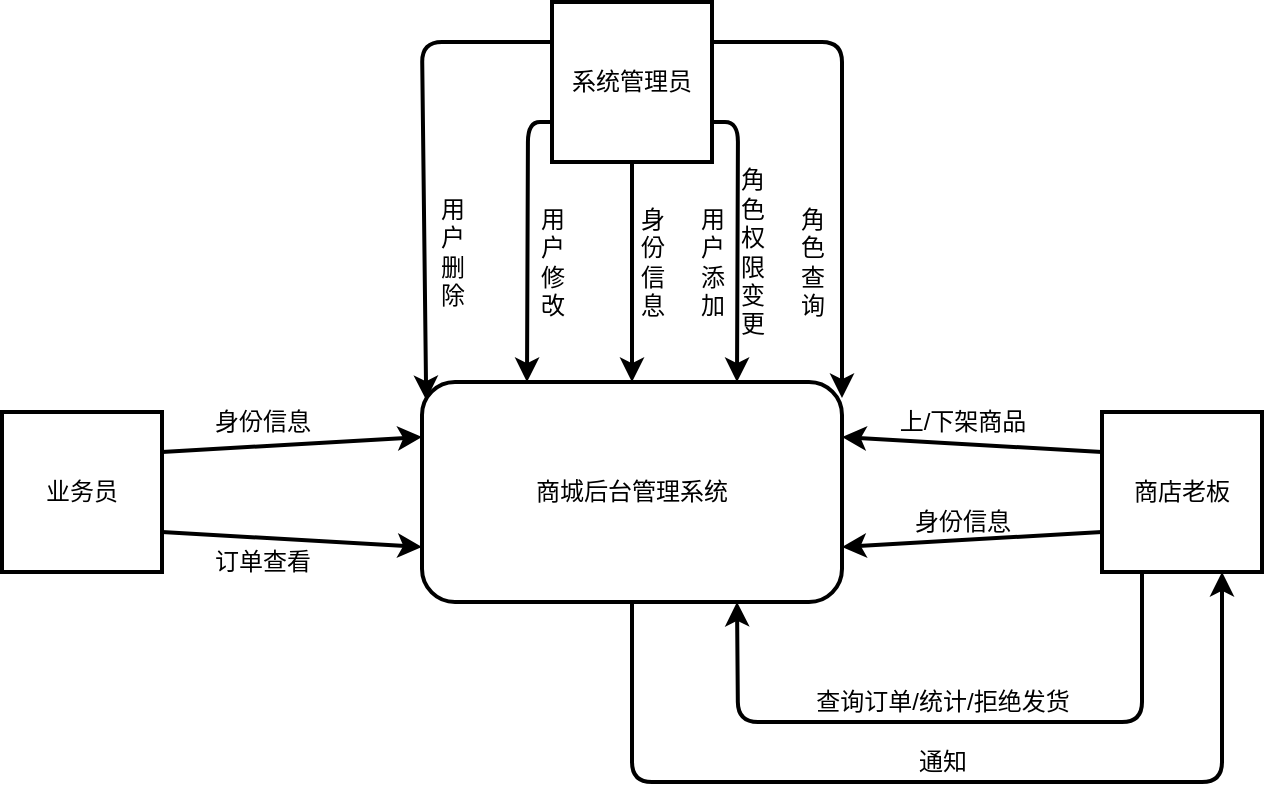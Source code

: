 <mxfile version="14.2.7" type="github"><diagram id="PQsuAjaLIpzGLL3Y-lxF" name="第 1 页"><mxGraphModel dx="966" dy="645" grid="1" gridSize="10" guides="1" tooltips="1" connect="1" arrows="1" fold="1" page="1" pageScale="1" pageWidth="827" pageHeight="1169" math="0" shadow="0"><root><mxCell id="0"/><mxCell id="1" parent="0"/><mxCell id="B_peC4axxdurJuALT5Qs-1" value="商城后台管理系统" style="rounded=1;whiteSpace=wrap;html=1;strokeWidth=2;" vertex="1" parent="1"><mxGeometry x="290" y="360" width="210" height="110" as="geometry"/></mxCell><mxCell id="B_peC4axxdurJuALT5Qs-4" value="系统管理员" style="whiteSpace=wrap;html=1;aspect=fixed;strokeWidth=2;" vertex="1" parent="1"><mxGeometry x="355" y="170" width="80" height="80" as="geometry"/></mxCell><mxCell id="B_peC4axxdurJuALT5Qs-5" value="商店老板" style="whiteSpace=wrap;html=1;aspect=fixed;strokeWidth=2;" vertex="1" parent="1"><mxGeometry x="630" y="375" width="80" height="80" as="geometry"/></mxCell><mxCell id="B_peC4axxdurJuALT5Qs-6" value="业务员" style="whiteSpace=wrap;html=1;aspect=fixed;strokeWidth=2;" vertex="1" parent="1"><mxGeometry x="80" y="375" width="80" height="80" as="geometry"/></mxCell><mxCell id="B_peC4axxdurJuALT5Qs-7" value="" style="endArrow=classic;html=1;strokeWidth=2;entryX=0.5;entryY=0;entryDx=0;entryDy=0;exitX=0.5;exitY=1;exitDx=0;exitDy=0;" edge="1" parent="1" source="B_peC4axxdurJuALT5Qs-4" target="B_peC4axxdurJuALT5Qs-1"><mxGeometry width="50" height="50" relative="1" as="geometry"><mxPoint x="395" y="250" as="sourcePoint"/><mxPoint x="530" y="190" as="targetPoint"/></mxGeometry></mxCell><mxCell id="B_peC4axxdurJuALT5Qs-8" value="身&lt;br&gt;份&lt;br&gt;信&lt;br&gt;息" style="text;html=1;align=center;verticalAlign=middle;resizable=0;points=[];autosize=1;" vertex="1" parent="1"><mxGeometry x="390" y="270" width="30" height="60" as="geometry"/></mxCell><mxCell id="B_peC4axxdurJuALT5Qs-9" value="" style="endArrow=classic;html=1;strokeWidth=2;exitX=1;exitY=0.75;exitDx=0;exitDy=0;entryX=0.75;entryY=0;entryDx=0;entryDy=0;" edge="1" parent="1" source="B_peC4axxdurJuALT5Qs-4" target="B_peC4axxdurJuALT5Qs-1"><mxGeometry width="50" height="50" relative="1" as="geometry"><mxPoint x="500" y="240" as="sourcePoint"/><mxPoint x="550" y="190" as="targetPoint"/><Array as="points"><mxPoint x="448" y="230"/></Array></mxGeometry></mxCell><mxCell id="B_peC4axxdurJuALT5Qs-10" value="用&lt;br&gt;户&lt;br&gt;添&lt;br&gt;加" style="text;html=1;align=center;verticalAlign=middle;resizable=0;points=[];autosize=1;" vertex="1" parent="1"><mxGeometry x="420" y="270" width="30" height="60" as="geometry"/></mxCell><mxCell id="B_peC4axxdurJuALT5Qs-11" value="用&lt;br&gt;户&lt;br&gt;修&lt;br&gt;改" style="text;html=1;align=center;verticalAlign=middle;resizable=0;points=[];autosize=1;" vertex="1" parent="1"><mxGeometry x="340" y="270" width="30" height="60" as="geometry"/></mxCell><mxCell id="B_peC4axxdurJuALT5Qs-12" value="用&lt;br&gt;户&lt;br&gt;删&lt;br&gt;除" style="text;html=1;align=center;verticalAlign=middle;resizable=0;points=[];autosize=1;" vertex="1" parent="1"><mxGeometry x="290" y="265" width="30" height="60" as="geometry"/></mxCell><mxCell id="B_peC4axxdurJuALT5Qs-13" value="角&lt;br&gt;色&lt;br&gt;查&lt;br&gt;询" style="text;html=1;align=center;verticalAlign=middle;resizable=0;points=[];autosize=1;" vertex="1" parent="1"><mxGeometry x="470" y="270" width="30" height="60" as="geometry"/></mxCell><mxCell id="B_peC4axxdurJuALT5Qs-14" value="角&lt;br&gt;色&lt;br&gt;权&lt;br&gt;限&lt;br&gt;变&lt;br&gt;更" style="text;html=1;align=center;verticalAlign=middle;resizable=0;points=[];autosize=1;" vertex="1" parent="1"><mxGeometry x="440" y="250" width="30" height="90" as="geometry"/></mxCell><mxCell id="B_peC4axxdurJuALT5Qs-15" value="" style="endArrow=classic;html=1;strokeWidth=2;exitX=0;exitY=0.75;exitDx=0;exitDy=0;entryX=0.25;entryY=0;entryDx=0;entryDy=0;" edge="1" parent="1" source="B_peC4axxdurJuALT5Qs-4" target="B_peC4axxdurJuALT5Qs-1"><mxGeometry width="50" height="50" relative="1" as="geometry"><mxPoint x="290" y="230" as="sourcePoint"/><mxPoint x="340" y="180" as="targetPoint"/><Array as="points"><mxPoint x="343" y="230"/></Array></mxGeometry></mxCell><mxCell id="B_peC4axxdurJuALT5Qs-16" value="" style="endArrow=classic;html=1;strokeWidth=2;exitX=1;exitY=0.25;exitDx=0;exitDy=0;entryX=1;entryY=0.073;entryDx=0;entryDy=0;entryPerimeter=0;" edge="1" parent="1" source="B_peC4axxdurJuALT5Qs-4" target="B_peC4axxdurJuALT5Qs-1"><mxGeometry width="50" height="50" relative="1" as="geometry"><mxPoint x="500" y="200" as="sourcePoint"/><mxPoint x="550" y="150" as="targetPoint"/><Array as="points"><mxPoint x="500" y="190"/></Array></mxGeometry></mxCell><mxCell id="B_peC4axxdurJuALT5Qs-17" value="" style="endArrow=classic;html=1;strokeWidth=2;exitX=0;exitY=0.25;exitDx=0;exitDy=0;entryX=0.01;entryY=0.082;entryDx=0;entryDy=0;entryPerimeter=0;" edge="1" parent="1" source="B_peC4axxdurJuALT5Qs-4" target="B_peC4axxdurJuALT5Qs-1"><mxGeometry width="50" height="50" relative="1" as="geometry"><mxPoint x="160" y="250" as="sourcePoint"/><mxPoint x="210" y="200" as="targetPoint"/><Array as="points"><mxPoint x="290" y="190"/></Array></mxGeometry></mxCell><mxCell id="B_peC4axxdurJuALT5Qs-18" value="" style="endArrow=classic;html=1;strokeWidth=2;exitX=1;exitY=0.25;exitDx=0;exitDy=0;entryX=0;entryY=0.25;entryDx=0;entryDy=0;" edge="1" parent="1" source="B_peC4axxdurJuALT5Qs-6" target="B_peC4axxdurJuALT5Qs-1"><mxGeometry width="50" height="50" relative="1" as="geometry"><mxPoint x="200" y="380" as="sourcePoint"/><mxPoint x="250" y="330" as="targetPoint"/></mxGeometry></mxCell><mxCell id="B_peC4axxdurJuALT5Qs-19" value="身份信息" style="text;html=1;align=center;verticalAlign=middle;resizable=0;points=[];autosize=1;" vertex="1" parent="1"><mxGeometry x="180" y="370" width="60" height="20" as="geometry"/></mxCell><mxCell id="B_peC4axxdurJuALT5Qs-20" value="" style="endArrow=classic;html=1;strokeWidth=2;exitX=1;exitY=0.75;exitDx=0;exitDy=0;entryX=0;entryY=0.75;entryDx=0;entryDy=0;" edge="1" parent="1" source="B_peC4axxdurJuALT5Qs-6" target="B_peC4axxdurJuALT5Qs-1"><mxGeometry width="50" height="50" relative="1" as="geometry"><mxPoint x="200" y="550" as="sourcePoint"/><mxPoint x="250" y="500" as="targetPoint"/></mxGeometry></mxCell><mxCell id="B_peC4axxdurJuALT5Qs-21" value="订单查看" style="text;html=1;align=center;verticalAlign=middle;resizable=0;points=[];autosize=1;" vertex="1" parent="1"><mxGeometry x="180" y="440" width="60" height="20" as="geometry"/></mxCell><mxCell id="B_peC4axxdurJuALT5Qs-22" value="" style="endArrow=classic;html=1;strokeWidth=2;entryX=1;entryY=0.25;entryDx=0;entryDy=0;" edge="1" parent="1" target="B_peC4axxdurJuALT5Qs-1"><mxGeometry width="50" height="50" relative="1" as="geometry"><mxPoint x="630" y="395" as="sourcePoint"/><mxPoint x="610" y="240" as="targetPoint"/></mxGeometry></mxCell><mxCell id="B_peC4axxdurJuALT5Qs-23" value="" style="endArrow=classic;html=1;strokeWidth=2;exitX=0.5;exitY=1;exitDx=0;exitDy=0;entryX=0.75;entryY=1;entryDx=0;entryDy=0;" edge="1" parent="1" source="B_peC4axxdurJuALT5Qs-1" target="B_peC4axxdurJuALT5Qs-5"><mxGeometry width="50" height="50" relative="1" as="geometry"><mxPoint x="540" y="550" as="sourcePoint"/><mxPoint x="590" y="500" as="targetPoint"/><Array as="points"><mxPoint x="395" y="560"/><mxPoint x="550" y="560"/><mxPoint x="690" y="560"/></Array></mxGeometry></mxCell><mxCell id="B_peC4axxdurJuALT5Qs-24" value="" style="endArrow=classic;html=1;strokeWidth=2;exitX=0;exitY=0.75;exitDx=0;exitDy=0;entryX=1;entryY=0.75;entryDx=0;entryDy=0;" edge="1" parent="1" source="B_peC4axxdurJuALT5Qs-5" target="B_peC4axxdurJuALT5Qs-1"><mxGeometry width="50" height="50" relative="1" as="geometry"><mxPoint x="520" y="530" as="sourcePoint"/><mxPoint x="570" y="480" as="targetPoint"/></mxGeometry></mxCell><mxCell id="B_peC4axxdurJuALT5Qs-25" value="上/下架商品" style="text;html=1;align=center;verticalAlign=middle;resizable=0;points=[];autosize=1;" vertex="1" parent="1"><mxGeometry x="520" y="370" width="80" height="20" as="geometry"/></mxCell><mxCell id="B_peC4axxdurJuALT5Qs-26" value="通知" style="text;html=1;align=center;verticalAlign=middle;resizable=0;points=[];autosize=1;" vertex="1" parent="1"><mxGeometry x="530" y="540" width="40" height="20" as="geometry"/></mxCell><mxCell id="B_peC4axxdurJuALT5Qs-27" value="查询订单/统计/拒绝发货" style="text;html=1;align=center;verticalAlign=middle;resizable=0;points=[];autosize=1;" vertex="1" parent="1"><mxGeometry x="480" y="510" width="140" height="20" as="geometry"/></mxCell><mxCell id="B_peC4axxdurJuALT5Qs-28" value="" style="endArrow=classic;html=1;strokeWidth=2;exitX=0.25;exitY=1;exitDx=0;exitDy=0;entryX=0.75;entryY=1;entryDx=0;entryDy=0;" edge="1" parent="1" source="B_peC4axxdurJuALT5Qs-5" target="B_peC4axxdurJuALT5Qs-1"><mxGeometry width="50" height="50" relative="1" as="geometry"><mxPoint x="470" y="540" as="sourcePoint"/><mxPoint x="520" y="490" as="targetPoint"/><Array as="points"><mxPoint x="650" y="530"/><mxPoint x="448" y="530"/></Array></mxGeometry></mxCell><mxCell id="B_peC4axxdurJuALT5Qs-29" value="身份信息" style="text;html=1;align=center;verticalAlign=middle;resizable=0;points=[];autosize=1;" vertex="1" parent="1"><mxGeometry x="530" y="420" width="60" height="20" as="geometry"/></mxCell></root></mxGraphModel></diagram></mxfile>
